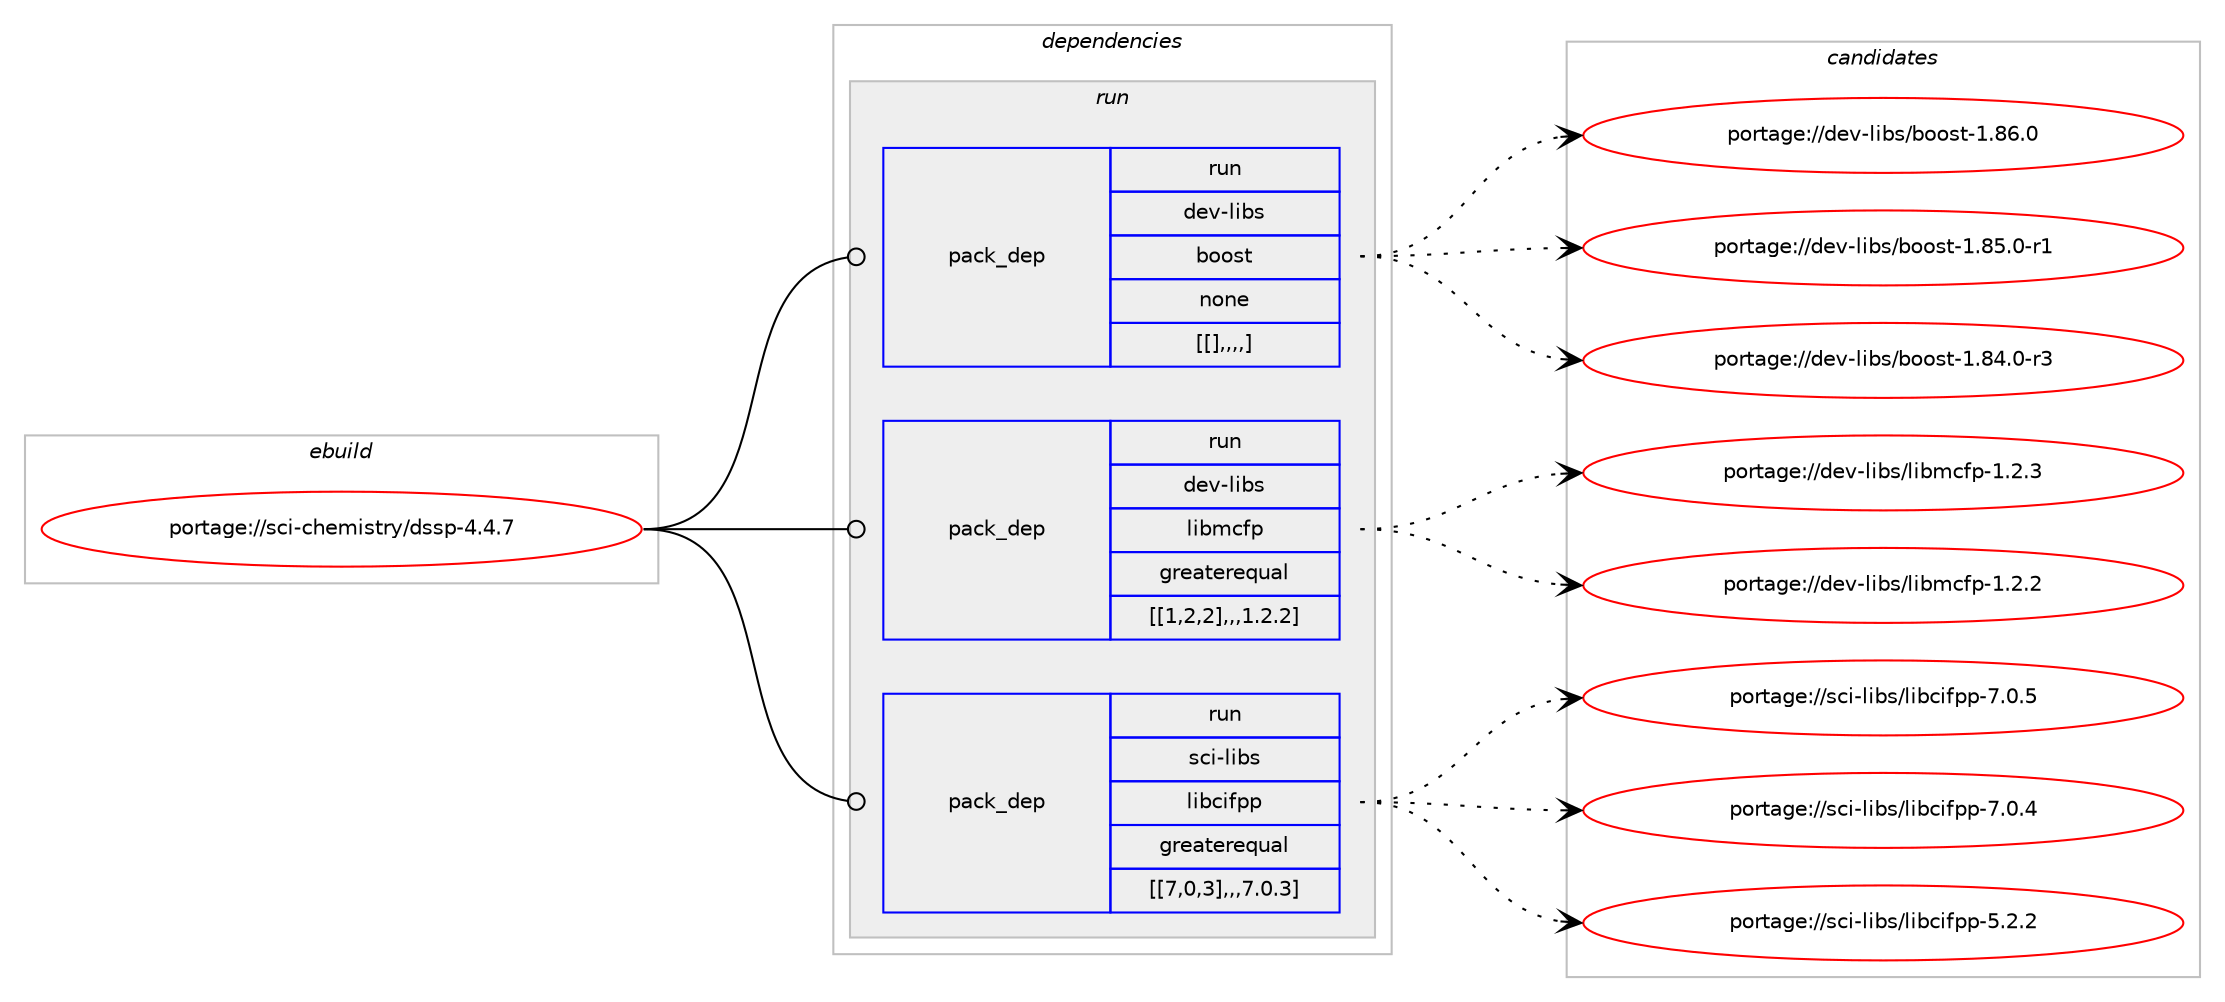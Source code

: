 digraph prolog {

# *************
# Graph options
# *************

newrank=true;
concentrate=true;
compound=true;
graph [rankdir=LR,fontname=Helvetica,fontsize=10,ranksep=1.5];#, ranksep=2.5, nodesep=0.2];
edge  [arrowhead=vee];
node  [fontname=Helvetica,fontsize=10];

# **********
# The ebuild
# **********

subgraph cluster_leftcol {
color=gray;
label=<<i>ebuild</i>>;
id [label="portage://sci-chemistry/dssp-4.4.7", color=red, width=4, href="../sci-chemistry/dssp-4.4.7.svg"];
}

# ****************
# The dependencies
# ****************

subgraph cluster_midcol {
color=gray;
label=<<i>dependencies</i>>;
subgraph cluster_compile {
fillcolor="#eeeeee";
style=filled;
label=<<i>compile</i>>;
}
subgraph cluster_compileandrun {
fillcolor="#eeeeee";
style=filled;
label=<<i>compile and run</i>>;
}
subgraph cluster_run {
fillcolor="#eeeeee";
style=filled;
label=<<i>run</i>>;
subgraph pack298456 {
dependency409328 [label=<<TABLE BORDER="0" CELLBORDER="1" CELLSPACING="0" CELLPADDING="4" WIDTH="220"><TR><TD ROWSPAN="6" CELLPADDING="30">pack_dep</TD></TR><TR><TD WIDTH="110">run</TD></TR><TR><TD>dev-libs</TD></TR><TR><TD>boost</TD></TR><TR><TD>none</TD></TR><TR><TD>[[],,,,]</TD></TR></TABLE>>, shape=none, color=blue];
}
id:e -> dependency409328:w [weight=20,style="solid",arrowhead="odot"];
subgraph pack298457 {
dependency409329 [label=<<TABLE BORDER="0" CELLBORDER="1" CELLSPACING="0" CELLPADDING="4" WIDTH="220"><TR><TD ROWSPAN="6" CELLPADDING="30">pack_dep</TD></TR><TR><TD WIDTH="110">run</TD></TR><TR><TD>dev-libs</TD></TR><TR><TD>libmcfp</TD></TR><TR><TD>greaterequal</TD></TR><TR><TD>[[1,2,2],,,1.2.2]</TD></TR></TABLE>>, shape=none, color=blue];
}
id:e -> dependency409329:w [weight=20,style="solid",arrowhead="odot"];
subgraph pack298458 {
dependency409330 [label=<<TABLE BORDER="0" CELLBORDER="1" CELLSPACING="0" CELLPADDING="4" WIDTH="220"><TR><TD ROWSPAN="6" CELLPADDING="30">pack_dep</TD></TR><TR><TD WIDTH="110">run</TD></TR><TR><TD>sci-libs</TD></TR><TR><TD>libcifpp</TD></TR><TR><TD>greaterequal</TD></TR><TR><TD>[[7,0,3],,,7.0.3]</TD></TR></TABLE>>, shape=none, color=blue];
}
id:e -> dependency409330:w [weight=20,style="solid",arrowhead="odot"];
}
}

# **************
# The candidates
# **************

subgraph cluster_choices {
rank=same;
color=gray;
label=<<i>candidates</i>>;

subgraph choice298456 {
color=black;
nodesep=1;
choice1001011184510810598115479811111111511645494656544648 [label="portage://dev-libs/boost-1.86.0", color=red, width=4,href="../dev-libs/boost-1.86.0.svg"];
choice10010111845108105981154798111111115116454946565346484511449 [label="portage://dev-libs/boost-1.85.0-r1", color=red, width=4,href="../dev-libs/boost-1.85.0-r1.svg"];
choice10010111845108105981154798111111115116454946565246484511451 [label="portage://dev-libs/boost-1.84.0-r3", color=red, width=4,href="../dev-libs/boost-1.84.0-r3.svg"];
dependency409328:e -> choice1001011184510810598115479811111111511645494656544648:w [style=dotted,weight="100"];
dependency409328:e -> choice10010111845108105981154798111111115116454946565346484511449:w [style=dotted,weight="100"];
dependency409328:e -> choice10010111845108105981154798111111115116454946565246484511451:w [style=dotted,weight="100"];
}
subgraph choice298457 {
color=black;
nodesep=1;
choice1001011184510810598115471081059810999102112454946504651 [label="portage://dev-libs/libmcfp-1.2.3", color=red, width=4,href="../dev-libs/libmcfp-1.2.3.svg"];
choice1001011184510810598115471081059810999102112454946504650 [label="portage://dev-libs/libmcfp-1.2.2", color=red, width=4,href="../dev-libs/libmcfp-1.2.2.svg"];
dependency409329:e -> choice1001011184510810598115471081059810999102112454946504651:w [style=dotted,weight="100"];
dependency409329:e -> choice1001011184510810598115471081059810999102112454946504650:w [style=dotted,weight="100"];
}
subgraph choice298458 {
color=black;
nodesep=1;
choice115991054510810598115471081059899105102112112455546484653 [label="portage://sci-libs/libcifpp-7.0.5", color=red, width=4,href="../sci-libs/libcifpp-7.0.5.svg"];
choice115991054510810598115471081059899105102112112455546484652 [label="portage://sci-libs/libcifpp-7.0.4", color=red, width=4,href="../sci-libs/libcifpp-7.0.4.svg"];
choice115991054510810598115471081059899105102112112455346504650 [label="portage://sci-libs/libcifpp-5.2.2", color=red, width=4,href="../sci-libs/libcifpp-5.2.2.svg"];
dependency409330:e -> choice115991054510810598115471081059899105102112112455546484653:w [style=dotted,weight="100"];
dependency409330:e -> choice115991054510810598115471081059899105102112112455546484652:w [style=dotted,weight="100"];
dependency409330:e -> choice115991054510810598115471081059899105102112112455346504650:w [style=dotted,weight="100"];
}
}

}
